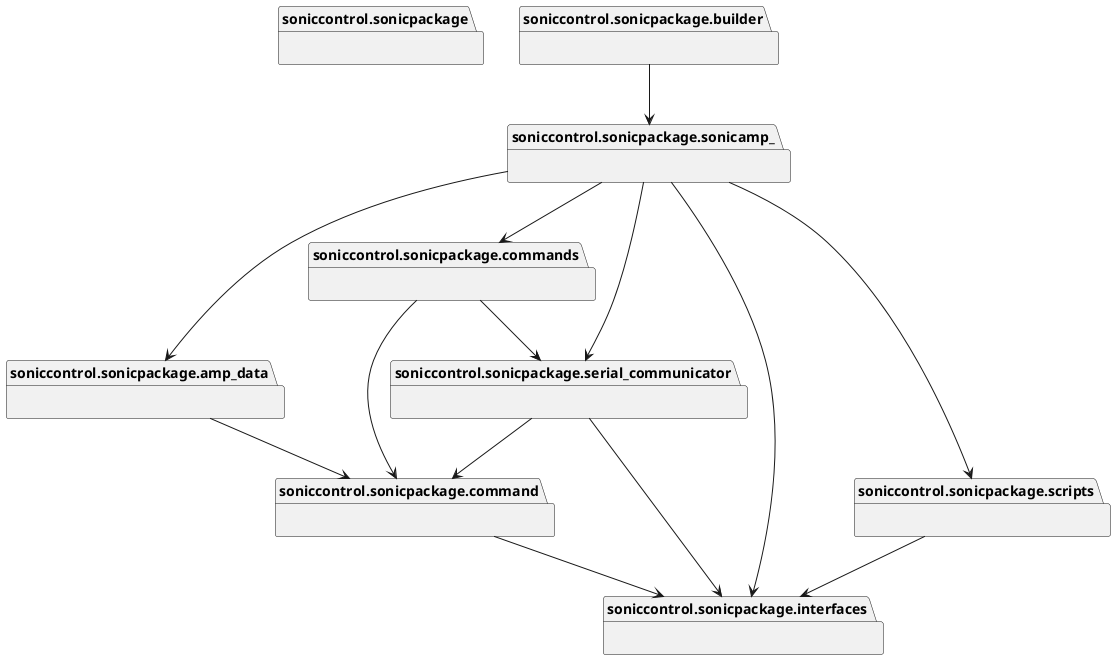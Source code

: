 @startuml packages
set namespaceSeparator none
package "soniccontrol.sonicpackage" as soniccontrol.sonicpackage {
}
package "soniccontrol.sonicpackage.amp_data" as soniccontrol.sonicpackage.amp_data {
}
package "soniccontrol.sonicpackage.builder" as soniccontrol.sonicpackage.builder {
}
package "soniccontrol.sonicpackage.command" as soniccontrol.sonicpackage.command {
}
package "soniccontrol.sonicpackage.commands" as soniccontrol.sonicpackage.commands {
}
package "soniccontrol.sonicpackage.interfaces" as soniccontrol.sonicpackage.interfaces {
}
package "soniccontrol.sonicpackage.scripts" as soniccontrol.sonicpackage.scripts {
}
package "soniccontrol.sonicpackage.serial_communicator" as soniccontrol.sonicpackage.serial_communicator {
}
package "soniccontrol.sonicpackage.sonicamp_" as soniccontrol.sonicpackage.sonicamp_ {
}
soniccontrol.sonicpackage.amp_data --> soniccontrol.sonicpackage.command
soniccontrol.sonicpackage.builder --> soniccontrol.sonicpackage.sonicamp_
soniccontrol.sonicpackage.command --> soniccontrol.sonicpackage.interfaces
soniccontrol.sonicpackage.commands --> soniccontrol.sonicpackage.command
soniccontrol.sonicpackage.commands --> soniccontrol.sonicpackage.serial_communicator
soniccontrol.sonicpackage.scripts --> soniccontrol.sonicpackage.interfaces
soniccontrol.sonicpackage.serial_communicator --> soniccontrol.sonicpackage.command
soniccontrol.sonicpackage.serial_communicator --> soniccontrol.sonicpackage.interfaces
soniccontrol.sonicpackage.sonicamp_ --> soniccontrol.sonicpackage.amp_data
soniccontrol.sonicpackage.sonicamp_ --> soniccontrol.sonicpackage.commands
soniccontrol.sonicpackage.sonicamp_ --> soniccontrol.sonicpackage.interfaces
soniccontrol.sonicpackage.sonicamp_ --> soniccontrol.sonicpackage.scripts
soniccontrol.sonicpackage.sonicamp_ --> soniccontrol.sonicpackage.serial_communicator
@enduml
